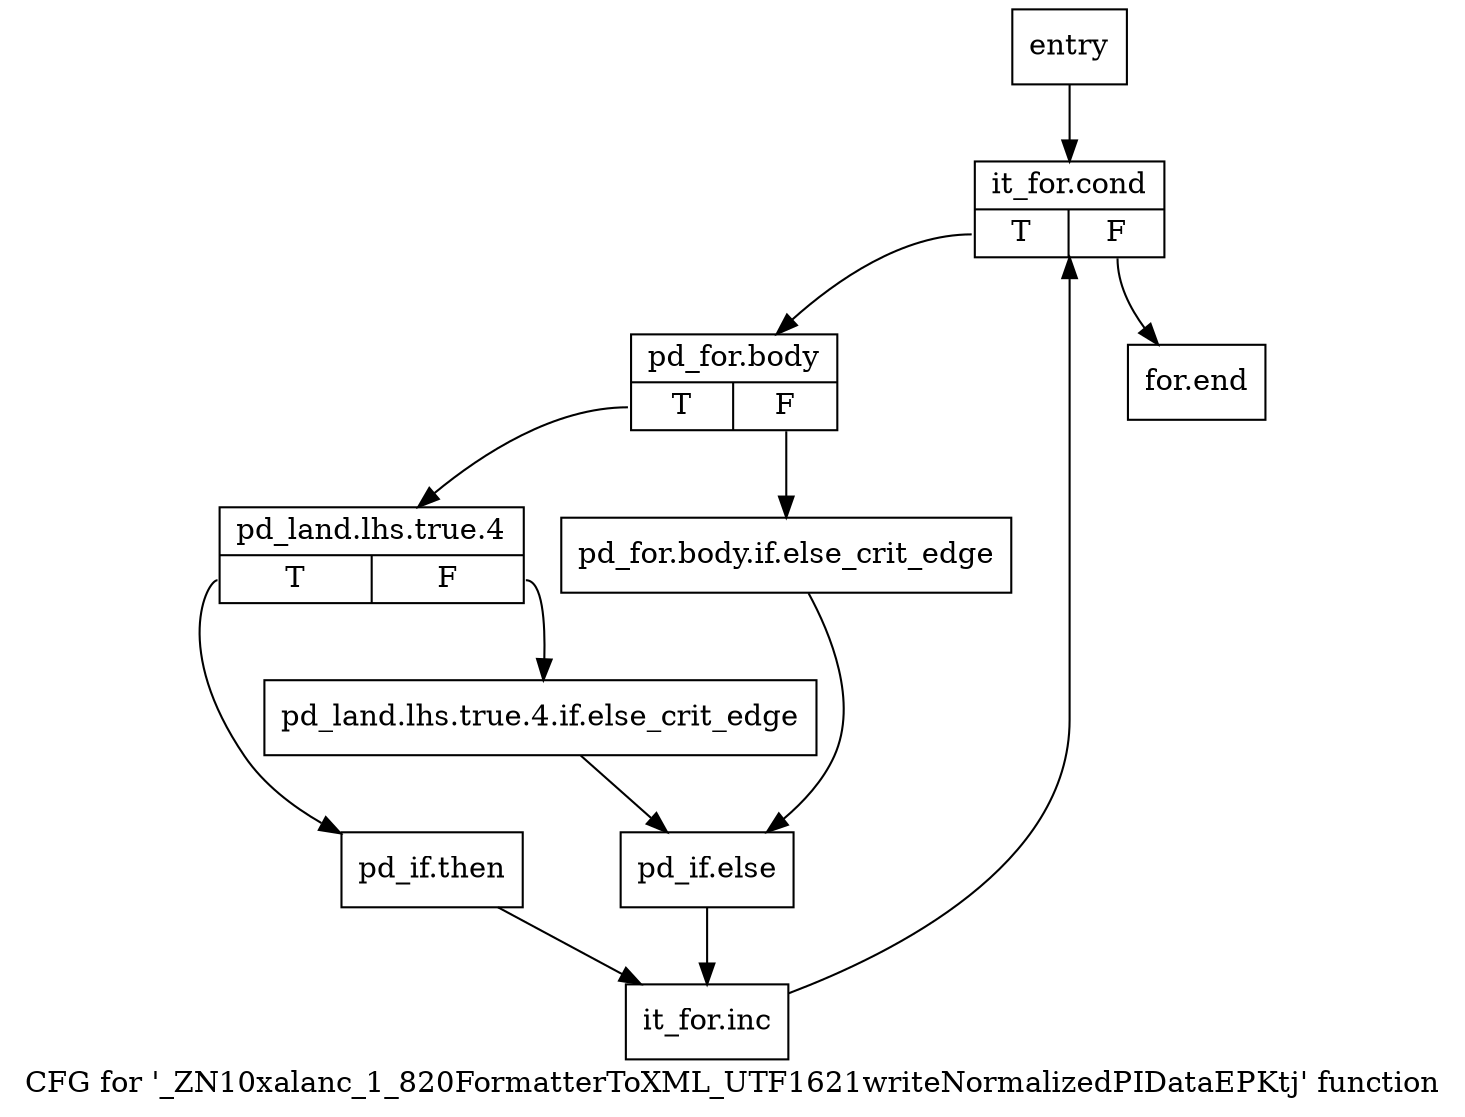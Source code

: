 digraph "CFG for '_ZN10xalanc_1_820FormatterToXML_UTF1621writeNormalizedPIDataEPKtj' function" {
	label="CFG for '_ZN10xalanc_1_820FormatterToXML_UTF1621writeNormalizedPIDataEPKtj' function";

	Node0x6191320 [shape=record,label="{entry}"];
	Node0x6191320 -> Node0x619ab60;
	Node0x619ab60 [shape=record,label="{it_for.cond|{<s0>T|<s1>F}}"];
	Node0x619ab60:s0 -> Node0x619abb0;
	Node0x619ab60:s1 -> Node0x619ade0;
	Node0x619abb0 [shape=record,label="{pd_for.body|{<s0>T|<s1>F}}"];
	Node0x619abb0:s0 -> Node0x619ac50;
	Node0x619abb0:s1 -> Node0x619ac00;
	Node0x619ac00 [shape=record,label="{pd_for.body.if.else_crit_edge}"];
	Node0x619ac00 -> Node0x619ad40;
	Node0x619ac50 [shape=record,label="{pd_land.lhs.true.4|{<s0>T|<s1>F}}"];
	Node0x619ac50:s0 -> Node0x619acf0;
	Node0x619ac50:s1 -> Node0x619aca0;
	Node0x619aca0 [shape=record,label="{pd_land.lhs.true.4.if.else_crit_edge}"];
	Node0x619aca0 -> Node0x619ad40;
	Node0x619acf0 [shape=record,label="{pd_if.then}"];
	Node0x619acf0 -> Node0x619ad90;
	Node0x619ad40 [shape=record,label="{pd_if.else}"];
	Node0x619ad40 -> Node0x619ad90;
	Node0x619ad90 [shape=record,label="{it_for.inc}"];
	Node0x619ad90 -> Node0x619ab60;
	Node0x619ade0 [shape=record,label="{for.end}"];
}
